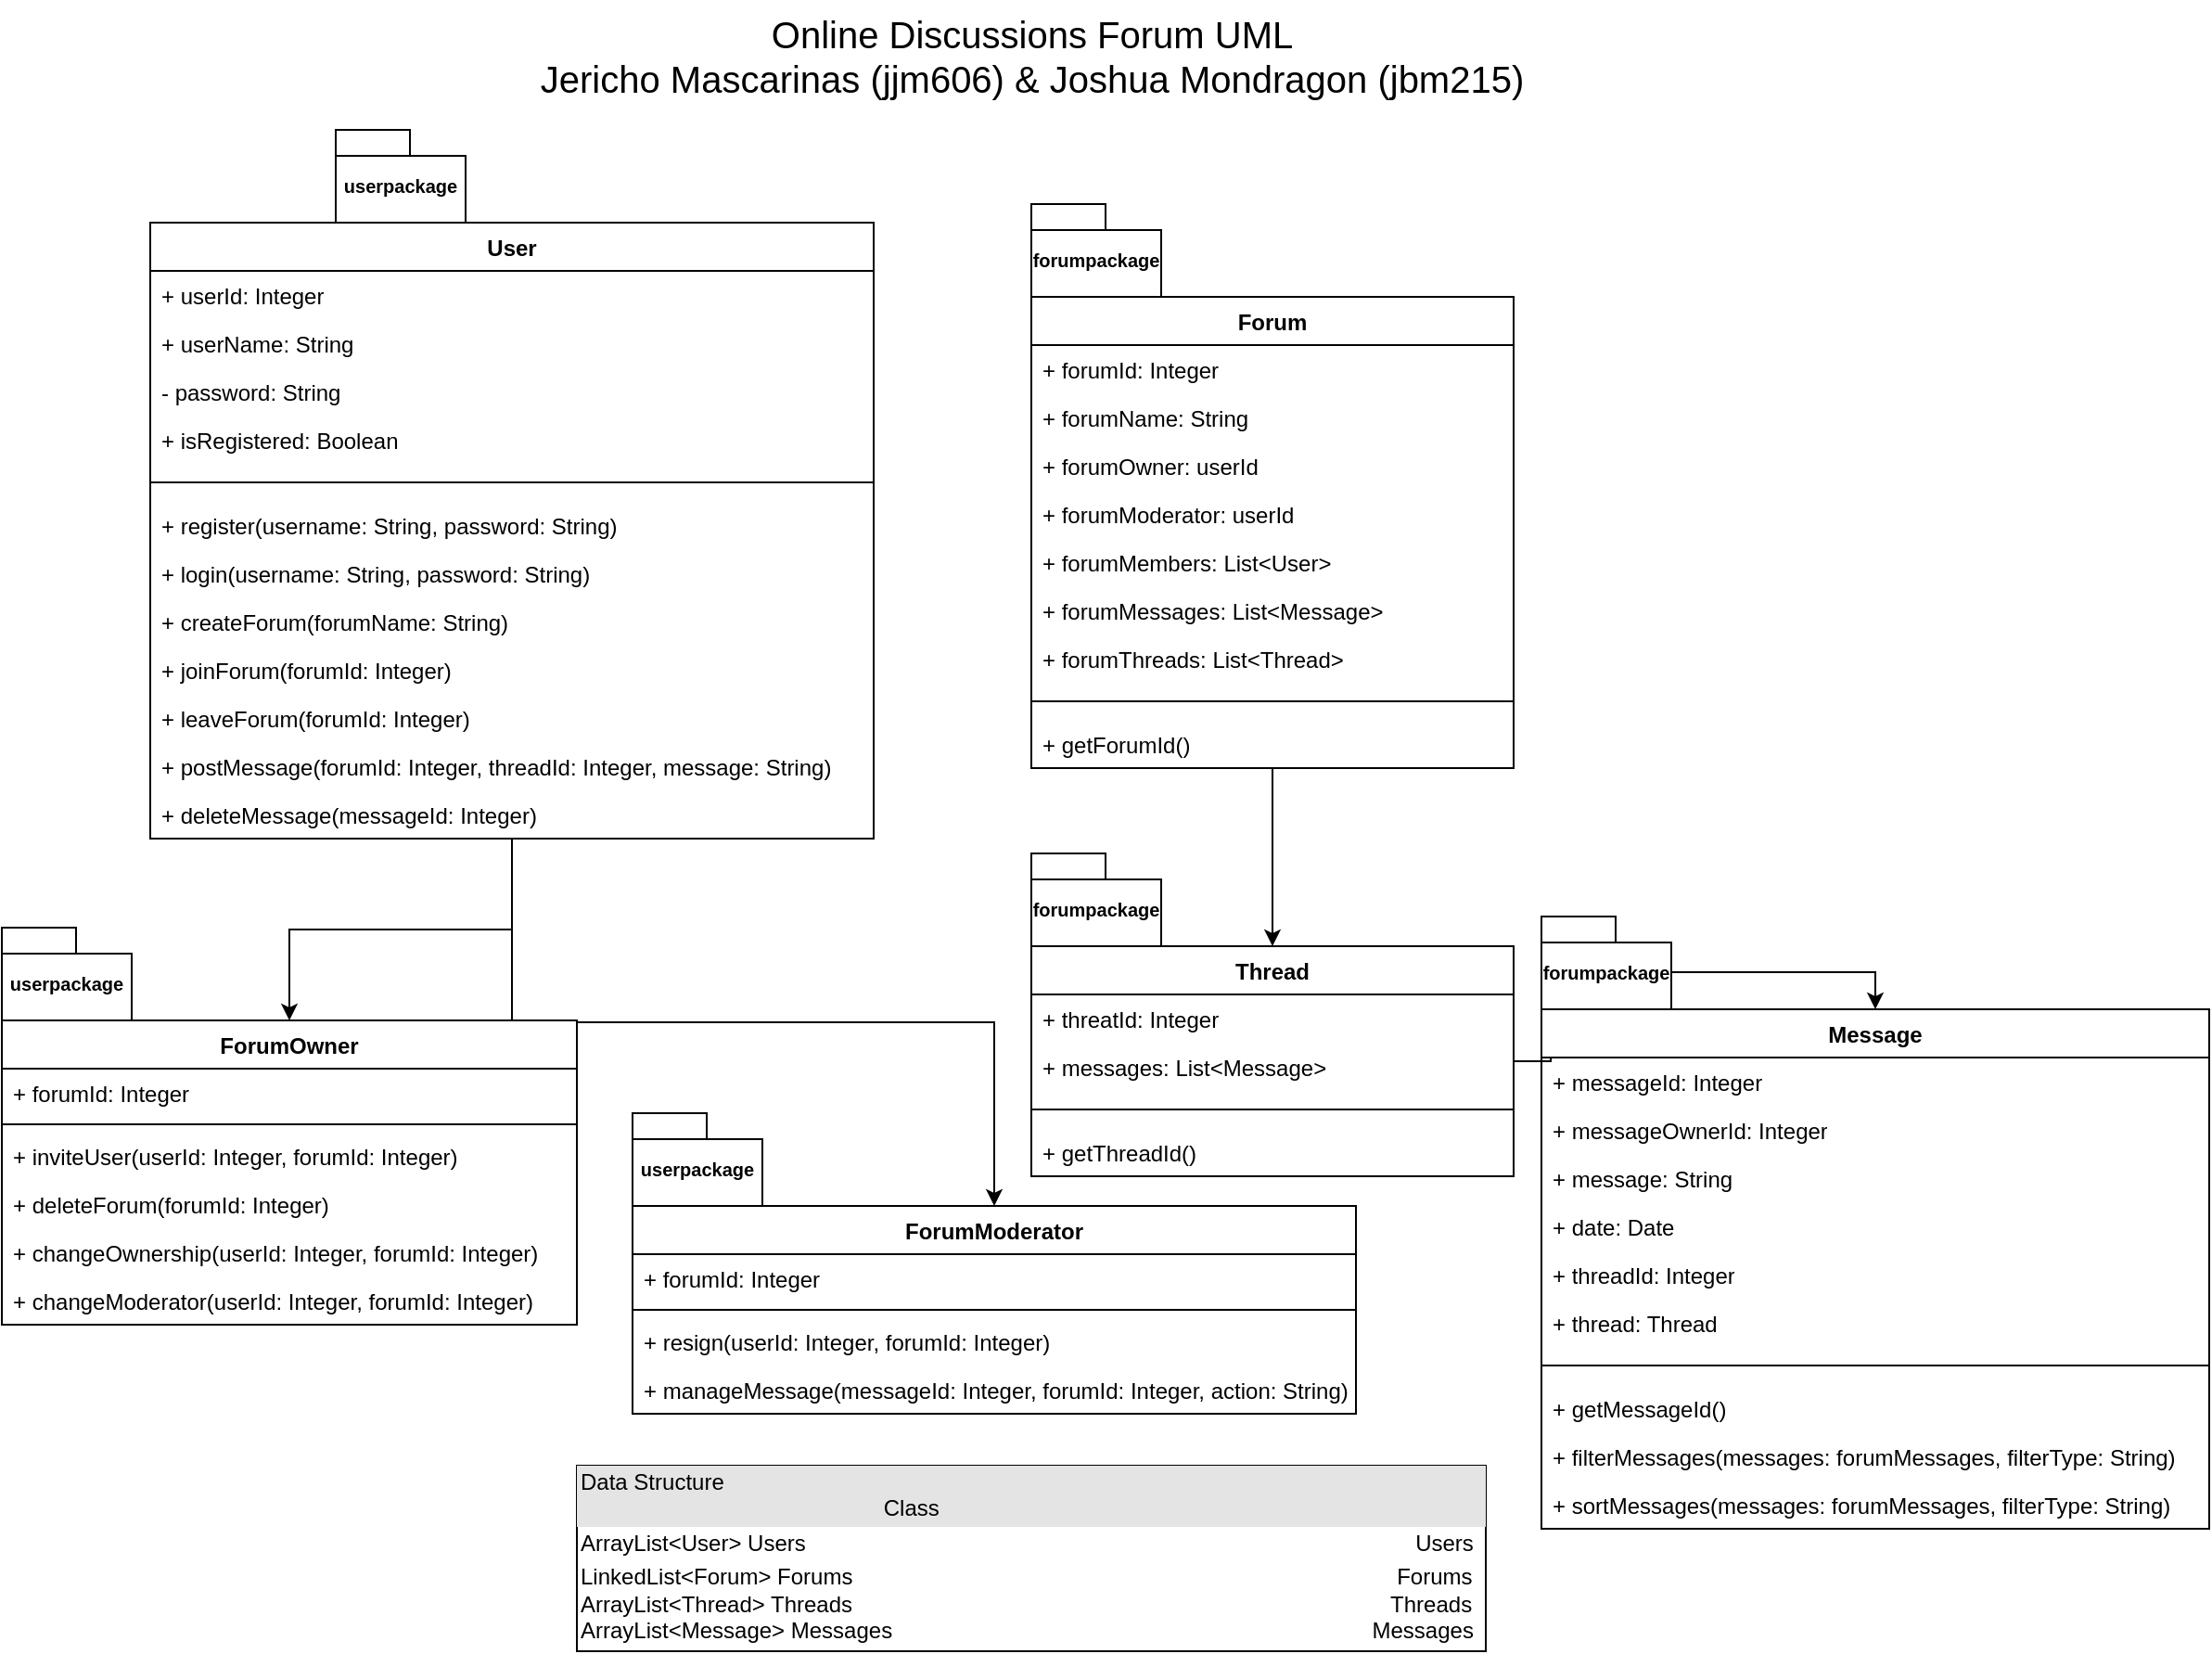 <mxfile version="26.1.0">
  <diagram name="Page-1" id="V61YrVBHvEC8E2RWh_0l">
    <mxGraphModel dx="1804" dy="1747" grid="1" gridSize="10" guides="1" tooltips="1" connect="1" arrows="1" fold="1" page="1" pageScale="1" pageWidth="850" pageHeight="1100" math="0" shadow="0">
      <root>
        <mxCell id="0" />
        <mxCell id="1" parent="0" />
        <mxCell id="E9AIwkvTZLpxA2_Lacmk-5" value="&lt;font style=&quot;font-size: 20px;&quot;&gt;Online Discussions Forum UML&lt;/font&gt;&lt;div&gt;&lt;font style=&quot;font-size: 20px;&quot;&gt;Jericho Mascarinas (jjm606) &amp;amp; Joshua Mondragon (jbm215)&lt;/font&gt;&lt;/div&gt;" style="text;html=1;align=center;verticalAlign=middle;resizable=0;points=[];autosize=1;strokeColor=none;fillColor=none;" parent="1" vertex="1">
          <mxGeometry x="20" y="-30" width="550" height="60" as="geometry" />
        </mxCell>
        <mxCell id="OSmWsUJ99edpbuE0bPvC-14" style="edgeStyle=orthogonalEdgeStyle;rounded=0;orthogonalLoop=1;jettySize=auto;html=1;entryX=0.5;entryY=0;entryDx=0;entryDy=0;" parent="1" source="E9AIwkvTZLpxA2_Lacmk-6" target="OSmWsUJ99edpbuE0bPvC-6" edge="1">
          <mxGeometry relative="1" as="geometry" />
        </mxCell>
        <mxCell id="OSmWsUJ99edpbuE0bPvC-26" style="edgeStyle=orthogonalEdgeStyle;rounded=0;orthogonalLoop=1;jettySize=auto;html=1;entryX=0.5;entryY=0;entryDx=0;entryDy=0;" parent="1" source="E9AIwkvTZLpxA2_Lacmk-6" target="OSmWsUJ99edpbuE0bPvC-19" edge="1">
          <mxGeometry relative="1" as="geometry" />
        </mxCell>
        <mxCell id="E9AIwkvTZLpxA2_Lacmk-6" value="User" style="swimlane;fontStyle=1;align=center;verticalAlign=top;childLayout=stackLayout;horizontal=1;startSize=26;horizontalStack=0;resizeParent=1;resizeParentMax=0;resizeLast=0;collapsible=1;marginBottom=0;whiteSpace=wrap;html=1;" parent="1" vertex="1">
          <mxGeometry x="-180" y="90" width="390" height="332" as="geometry">
            <mxRectangle x="-20" y="90" width="70" height="30" as="alternateBounds" />
          </mxGeometry>
        </mxCell>
        <mxCell id="E9AIwkvTZLpxA2_Lacmk-7" value="+ userId: Integer" style="text;strokeColor=none;fillColor=none;align=left;verticalAlign=top;spacingLeft=4;spacingRight=4;overflow=hidden;rotatable=0;points=[[0,0.5],[1,0.5]];portConstraint=eastwest;whiteSpace=wrap;html=1;" parent="E9AIwkvTZLpxA2_Lacmk-6" vertex="1">
          <mxGeometry y="26" width="390" height="26" as="geometry" />
        </mxCell>
        <mxCell id="E9AIwkvTZLpxA2_Lacmk-10" value="+ userName: String" style="text;strokeColor=none;fillColor=none;align=left;verticalAlign=top;spacingLeft=4;spacingRight=4;overflow=hidden;rotatable=0;points=[[0,0.5],[1,0.5]];portConstraint=eastwest;whiteSpace=wrap;html=1;" parent="E9AIwkvTZLpxA2_Lacmk-6" vertex="1">
          <mxGeometry y="52" width="390" height="26" as="geometry" />
        </mxCell>
        <mxCell id="E9AIwkvTZLpxA2_Lacmk-11" value="- password: String" style="text;strokeColor=none;fillColor=none;align=left;verticalAlign=top;spacingLeft=4;spacingRight=4;overflow=hidden;rotatable=0;points=[[0,0.5],[1,0.5]];portConstraint=eastwest;whiteSpace=wrap;html=1;" parent="E9AIwkvTZLpxA2_Lacmk-6" vertex="1">
          <mxGeometry y="78" width="390" height="26" as="geometry" />
        </mxCell>
        <mxCell id="AWK8zqZUOxQBZjhrDSJQ-1" value="+ isRegistered: Boolean" style="text;strokeColor=none;fillColor=none;align=left;verticalAlign=top;spacingLeft=4;spacingRight=4;overflow=hidden;rotatable=0;points=[[0,0.5],[1,0.5]];portConstraint=eastwest;whiteSpace=wrap;html=1;" parent="E9AIwkvTZLpxA2_Lacmk-6" vertex="1">
          <mxGeometry y="104" width="390" height="26" as="geometry" />
        </mxCell>
        <mxCell id="E9AIwkvTZLpxA2_Lacmk-8" value="" style="line;strokeWidth=1;fillColor=none;align=left;verticalAlign=middle;spacingTop=-1;spacingLeft=3;spacingRight=3;rotatable=0;labelPosition=right;points=[];portConstraint=eastwest;strokeColor=inherit;" parent="E9AIwkvTZLpxA2_Lacmk-6" vertex="1">
          <mxGeometry y="130" width="390" height="20" as="geometry" />
        </mxCell>
        <mxCell id="AWK8zqZUOxQBZjhrDSJQ-2" value="+ register(username: String, password: String)" style="text;strokeColor=none;fillColor=none;align=left;verticalAlign=top;spacingLeft=4;spacingRight=4;overflow=hidden;rotatable=0;points=[[0,0.5],[1,0.5]];portConstraint=eastwest;whiteSpace=wrap;html=1;" parent="E9AIwkvTZLpxA2_Lacmk-6" vertex="1">
          <mxGeometry y="150" width="390" height="26" as="geometry" />
        </mxCell>
        <mxCell id="E9AIwkvTZLpxA2_Lacmk-9" value="+ login(username: String, password: String)" style="text;strokeColor=none;fillColor=none;align=left;verticalAlign=top;spacingLeft=4;spacingRight=4;overflow=hidden;rotatable=0;points=[[0,0.5],[1,0.5]];portConstraint=eastwest;whiteSpace=wrap;html=1;" parent="E9AIwkvTZLpxA2_Lacmk-6" vertex="1">
          <mxGeometry y="176" width="390" height="26" as="geometry" />
        </mxCell>
        <mxCell id="OSmWsUJ99edpbuE0bPvC-5" value="+ createForum(forumName: String)" style="text;strokeColor=none;fillColor=none;align=left;verticalAlign=top;spacingLeft=4;spacingRight=4;overflow=hidden;rotatable=0;points=[[0,0.5],[1,0.5]];portConstraint=eastwest;whiteSpace=wrap;html=1;" parent="E9AIwkvTZLpxA2_Lacmk-6" vertex="1">
          <mxGeometry y="202" width="390" height="26" as="geometry" />
        </mxCell>
        <mxCell id="AWK8zqZUOxQBZjhrDSJQ-3" value="+ joinForum(forumId: Integer)" style="text;strokeColor=none;fillColor=none;align=left;verticalAlign=top;spacingLeft=4;spacingRight=4;overflow=hidden;rotatable=0;points=[[0,0.5],[1,0.5]];portConstraint=eastwest;whiteSpace=wrap;html=1;" parent="E9AIwkvTZLpxA2_Lacmk-6" vertex="1">
          <mxGeometry y="228" width="390" height="26" as="geometry" />
        </mxCell>
        <mxCell id="AWK8zqZUOxQBZjhrDSJQ-4" value="+ leaveForum(forumId: Integer)" style="text;strokeColor=none;fillColor=none;align=left;verticalAlign=top;spacingLeft=4;spacingRight=4;overflow=hidden;rotatable=0;points=[[0,0.5],[1,0.5]];portConstraint=eastwest;whiteSpace=wrap;html=1;" parent="E9AIwkvTZLpxA2_Lacmk-6" vertex="1">
          <mxGeometry y="254" width="390" height="26" as="geometry" />
        </mxCell>
        <mxCell id="AWK8zqZUOxQBZjhrDSJQ-15" value="+ postMessage(forumId: Integer, threadId: Integer, message: String)" style="text;strokeColor=none;fillColor=none;align=left;verticalAlign=top;spacingLeft=4;spacingRight=4;overflow=hidden;rotatable=0;points=[[0,0.5],[1,0.5]];portConstraint=eastwest;whiteSpace=wrap;html=1;" parent="E9AIwkvTZLpxA2_Lacmk-6" vertex="1">
          <mxGeometry y="280" width="390" height="26" as="geometry" />
        </mxCell>
        <mxCell id="aNXfCR6Jnj52ulI51VNd-1" value="+ deleteMessage(messageId: Integer)" style="text;strokeColor=none;fillColor=none;align=left;verticalAlign=top;spacingLeft=4;spacingRight=4;overflow=hidden;rotatable=0;points=[[0,0.5],[1,0.5]];portConstraint=eastwest;whiteSpace=wrap;html=1;" parent="E9AIwkvTZLpxA2_Lacmk-6" vertex="1">
          <mxGeometry y="306" width="390" height="26" as="geometry" />
        </mxCell>
        <mxCell id="OSmWsUJ99edpbuE0bPvC-3" style="edgeStyle=orthogonalEdgeStyle;rounded=0;orthogonalLoop=1;jettySize=auto;html=1;entryX=0.5;entryY=0;entryDx=0;entryDy=0;" parent="1" source="AWK8zqZUOxQBZjhrDSJQ-5" target="AWK8zqZUOxQBZjhrDSJQ-16" edge="1">
          <mxGeometry relative="1" as="geometry" />
        </mxCell>
        <mxCell id="AWK8zqZUOxQBZjhrDSJQ-5" value="Forum" style="swimlane;fontStyle=1;align=center;verticalAlign=top;childLayout=stackLayout;horizontal=1;startSize=26;horizontalStack=0;resizeParent=1;resizeParentMax=0;resizeLast=0;collapsible=1;marginBottom=0;whiteSpace=wrap;html=1;" parent="1" vertex="1">
          <mxGeometry x="295" y="130" width="260" height="254" as="geometry">
            <mxRectangle x="-20" y="90" width="70" height="30" as="alternateBounds" />
          </mxGeometry>
        </mxCell>
        <mxCell id="AWK8zqZUOxQBZjhrDSJQ-6" value="+ forumId: Integer" style="text;strokeColor=none;fillColor=none;align=left;verticalAlign=top;spacingLeft=4;spacingRight=4;overflow=hidden;rotatable=0;points=[[0,0.5],[1,0.5]];portConstraint=eastwest;whiteSpace=wrap;html=1;" parent="AWK8zqZUOxQBZjhrDSJQ-5" vertex="1">
          <mxGeometry y="26" width="260" height="26" as="geometry" />
        </mxCell>
        <mxCell id="OSmWsUJ99edpbuE0bPvC-1" value="+ forumName: String&lt;div&gt;&lt;br&gt;&lt;/div&gt;" style="text;strokeColor=none;fillColor=none;align=left;verticalAlign=top;spacingLeft=4;spacingRight=4;overflow=hidden;rotatable=0;points=[[0,0.5],[1,0.5]];portConstraint=eastwest;whiteSpace=wrap;html=1;" parent="AWK8zqZUOxQBZjhrDSJQ-5" vertex="1">
          <mxGeometry y="52" width="260" height="26" as="geometry" />
        </mxCell>
        <mxCell id="OSmWsUJ99edpbuE0bPvC-2" value="+ forumOwner: userId&lt;div&gt;&lt;br&gt;&lt;/div&gt;" style="text;strokeColor=none;fillColor=none;align=left;verticalAlign=top;spacingLeft=4;spacingRight=4;overflow=hidden;rotatable=0;points=[[0,0.5],[1,0.5]];portConstraint=eastwest;whiteSpace=wrap;html=1;" parent="AWK8zqZUOxQBZjhrDSJQ-5" vertex="1">
          <mxGeometry y="78" width="260" height="26" as="geometry" />
        </mxCell>
        <mxCell id="OSmWsUJ99edpbuE0bPvC-4" value="+ forumModerator: userId&lt;div&gt;&lt;br&gt;&lt;/div&gt;" style="text;strokeColor=none;fillColor=none;align=left;verticalAlign=top;spacingLeft=4;spacingRight=4;overflow=hidden;rotatable=0;points=[[0,0.5],[1,0.5]];portConstraint=eastwest;whiteSpace=wrap;html=1;" parent="AWK8zqZUOxQBZjhrDSJQ-5" vertex="1">
          <mxGeometry y="104" width="260" height="26" as="geometry" />
        </mxCell>
        <mxCell id="aNXfCR6Jnj52ulI51VNd-9" value="+ forumMembers: List&amp;lt;User&amp;gt;&lt;div&gt;&lt;br&gt;&lt;/div&gt;" style="text;strokeColor=none;fillColor=none;align=left;verticalAlign=top;spacingLeft=4;spacingRight=4;overflow=hidden;rotatable=0;points=[[0,0.5],[1,0.5]];portConstraint=eastwest;whiteSpace=wrap;html=1;" parent="AWK8zqZUOxQBZjhrDSJQ-5" vertex="1">
          <mxGeometry y="130" width="260" height="26" as="geometry" />
        </mxCell>
        <mxCell id="aNXfCR6Jnj52ulI51VNd-10" value="+ forumMessages: List&amp;lt;Message&amp;gt;&lt;div&gt;&lt;br&gt;&lt;/div&gt;" style="text;strokeColor=none;fillColor=none;align=left;verticalAlign=top;spacingLeft=4;spacingRight=4;overflow=hidden;rotatable=0;points=[[0,0.5],[1,0.5]];portConstraint=eastwest;whiteSpace=wrap;html=1;" parent="AWK8zqZUOxQBZjhrDSJQ-5" vertex="1">
          <mxGeometry y="156" width="260" height="26" as="geometry" />
        </mxCell>
        <mxCell id="aNXfCR6Jnj52ulI51VNd-11" value="+ forumThreads: List&amp;lt;Thread&amp;gt;&lt;div&gt;&lt;br&gt;&lt;/div&gt;" style="text;strokeColor=none;fillColor=none;align=left;verticalAlign=top;spacingLeft=4;spacingRight=4;overflow=hidden;rotatable=0;points=[[0,0.5],[1,0.5]];portConstraint=eastwest;whiteSpace=wrap;html=1;" parent="AWK8zqZUOxQBZjhrDSJQ-5" vertex="1">
          <mxGeometry y="182" width="260" height="26" as="geometry" />
        </mxCell>
        <mxCell id="AWK8zqZUOxQBZjhrDSJQ-10" value="" style="line;strokeWidth=1;fillColor=none;align=left;verticalAlign=middle;spacingTop=-1;spacingLeft=3;spacingRight=3;rotatable=0;labelPosition=right;points=[];portConstraint=eastwest;strokeColor=inherit;" parent="AWK8zqZUOxQBZjhrDSJQ-5" vertex="1">
          <mxGeometry y="208" width="260" height="20" as="geometry" />
        </mxCell>
        <mxCell id="AWK8zqZUOxQBZjhrDSJQ-11" value="+ getForumId()" style="text;strokeColor=none;fillColor=none;align=left;verticalAlign=top;spacingLeft=4;spacingRight=4;overflow=hidden;rotatable=0;points=[[0,0.5],[1,0.5]];portConstraint=eastwest;whiteSpace=wrap;html=1;" parent="AWK8zqZUOxQBZjhrDSJQ-5" vertex="1">
          <mxGeometry y="228" width="260" height="26" as="geometry" />
        </mxCell>
        <mxCell id="OSmWsUJ99edpbuE0bPvC-30" style="edgeStyle=orthogonalEdgeStyle;rounded=0;orthogonalLoop=1;jettySize=auto;html=1;entryX=0.5;entryY=0;entryDx=0;entryDy=0;" parent="1" source="AWK8zqZUOxQBZjhrDSJQ-16" target="AWK8zqZUOxQBZjhrDSJQ-20" edge="1">
          <mxGeometry relative="1" as="geometry" />
        </mxCell>
        <mxCell id="AWK8zqZUOxQBZjhrDSJQ-16" value="Thread" style="swimlane;fontStyle=1;align=center;verticalAlign=top;childLayout=stackLayout;horizontal=1;startSize=26;horizontalStack=0;resizeParent=1;resizeParentMax=0;resizeLast=0;collapsible=1;marginBottom=0;whiteSpace=wrap;html=1;" parent="1" vertex="1">
          <mxGeometry x="295" y="480" width="260" height="124" as="geometry">
            <mxRectangle x="-20" y="90" width="70" height="30" as="alternateBounds" />
          </mxGeometry>
        </mxCell>
        <mxCell id="AWK8zqZUOxQBZjhrDSJQ-17" value="+ threatId: Integer" style="text;strokeColor=none;fillColor=none;align=left;verticalAlign=top;spacingLeft=4;spacingRight=4;overflow=hidden;rotatable=0;points=[[0,0.5],[1,0.5]];portConstraint=eastwest;whiteSpace=wrap;html=1;" parent="AWK8zqZUOxQBZjhrDSJQ-16" vertex="1">
          <mxGeometry y="26" width="260" height="26" as="geometry" />
        </mxCell>
        <mxCell id="aNXfCR6Jnj52ulI51VNd-8" value="+ messages: List&amp;lt;Message&amp;gt;" style="text;strokeColor=none;fillColor=none;align=left;verticalAlign=top;spacingLeft=4;spacingRight=4;overflow=hidden;rotatable=0;points=[[0,0.5],[1,0.5]];portConstraint=eastwest;whiteSpace=wrap;html=1;" parent="AWK8zqZUOxQBZjhrDSJQ-16" vertex="1">
          <mxGeometry y="52" width="260" height="26" as="geometry" />
        </mxCell>
        <mxCell id="AWK8zqZUOxQBZjhrDSJQ-18" value="" style="line;strokeWidth=1;fillColor=none;align=left;verticalAlign=middle;spacingTop=-1;spacingLeft=3;spacingRight=3;rotatable=0;labelPosition=right;points=[];portConstraint=eastwest;strokeColor=inherit;" parent="AWK8zqZUOxQBZjhrDSJQ-16" vertex="1">
          <mxGeometry y="78" width="260" height="20" as="geometry" />
        </mxCell>
        <mxCell id="AWK8zqZUOxQBZjhrDSJQ-19" value="+ getThreadId()" style="text;strokeColor=none;fillColor=none;align=left;verticalAlign=top;spacingLeft=4;spacingRight=4;overflow=hidden;rotatable=0;points=[[0,0.5],[1,0.5]];portConstraint=eastwest;whiteSpace=wrap;html=1;" parent="AWK8zqZUOxQBZjhrDSJQ-16" vertex="1">
          <mxGeometry y="98" width="260" height="26" as="geometry" />
        </mxCell>
        <mxCell id="AWK8zqZUOxQBZjhrDSJQ-20" value="Message" style="swimlane;fontStyle=1;align=center;verticalAlign=top;childLayout=stackLayout;horizontal=1;startSize=26;horizontalStack=0;resizeParent=1;resizeParentMax=0;resizeLast=0;collapsible=1;marginBottom=0;whiteSpace=wrap;html=1;" parent="1" vertex="1">
          <mxGeometry x="570" y="514" width="360" height="280" as="geometry">
            <mxRectangle x="-20" y="90" width="70" height="30" as="alternateBounds" />
          </mxGeometry>
        </mxCell>
        <mxCell id="AWK8zqZUOxQBZjhrDSJQ-21" value="+ messageId: Integer" style="text;strokeColor=none;fillColor=none;align=left;verticalAlign=top;spacingLeft=4;spacingRight=4;overflow=hidden;rotatable=0;points=[[0,0.5],[1,0.5]];portConstraint=eastwest;whiteSpace=wrap;html=1;" parent="AWK8zqZUOxQBZjhrDSJQ-20" vertex="1">
          <mxGeometry y="26" width="360" height="26" as="geometry" />
        </mxCell>
        <mxCell id="OSmWsUJ99edpbuE0bPvC-27" value="+ messageOwnerId: Integer" style="text;strokeColor=none;fillColor=none;align=left;verticalAlign=top;spacingLeft=4;spacingRight=4;overflow=hidden;rotatable=0;points=[[0,0.5],[1,0.5]];portConstraint=eastwest;whiteSpace=wrap;html=1;" parent="AWK8zqZUOxQBZjhrDSJQ-20" vertex="1">
          <mxGeometry y="52" width="360" height="26" as="geometry" />
        </mxCell>
        <mxCell id="OSmWsUJ99edpbuE0bPvC-28" value="+ message: String" style="text;strokeColor=none;fillColor=none;align=left;verticalAlign=top;spacingLeft=4;spacingRight=4;overflow=hidden;rotatable=0;points=[[0,0.5],[1,0.5]];portConstraint=eastwest;whiteSpace=wrap;html=1;" parent="AWK8zqZUOxQBZjhrDSJQ-20" vertex="1">
          <mxGeometry y="78" width="360" height="26" as="geometry" />
        </mxCell>
        <mxCell id="aNXfCR6Jnj52ulI51VNd-6" value="+ date: Date" style="text;strokeColor=none;fillColor=none;align=left;verticalAlign=top;spacingLeft=4;spacingRight=4;overflow=hidden;rotatable=0;points=[[0,0.5],[1,0.5]];portConstraint=eastwest;whiteSpace=wrap;html=1;" parent="AWK8zqZUOxQBZjhrDSJQ-20" vertex="1">
          <mxGeometry y="104" width="360" height="26" as="geometry" />
        </mxCell>
        <mxCell id="OSmWsUJ99edpbuE0bPvC-29" value="+ threadId: Integer" style="text;strokeColor=none;fillColor=none;align=left;verticalAlign=top;spacingLeft=4;spacingRight=4;overflow=hidden;rotatable=0;points=[[0,0.5],[1,0.5]];portConstraint=eastwest;whiteSpace=wrap;html=1;" parent="AWK8zqZUOxQBZjhrDSJQ-20" vertex="1">
          <mxGeometry y="130" width="360" height="26" as="geometry" />
        </mxCell>
        <mxCell id="aNXfCR6Jnj52ulI51VNd-7" value="+ thread: Thread" style="text;strokeColor=none;fillColor=none;align=left;verticalAlign=top;spacingLeft=4;spacingRight=4;overflow=hidden;rotatable=0;points=[[0,0.5],[1,0.5]];portConstraint=eastwest;whiteSpace=wrap;html=1;" parent="AWK8zqZUOxQBZjhrDSJQ-20" vertex="1">
          <mxGeometry y="156" width="360" height="26" as="geometry" />
        </mxCell>
        <mxCell id="AWK8zqZUOxQBZjhrDSJQ-22" value="" style="line;strokeWidth=1;fillColor=none;align=left;verticalAlign=middle;spacingTop=-1;spacingLeft=3;spacingRight=3;rotatable=0;labelPosition=right;points=[];portConstraint=eastwest;strokeColor=inherit;" parent="AWK8zqZUOxQBZjhrDSJQ-20" vertex="1">
          <mxGeometry y="182" width="360" height="20" as="geometry" />
        </mxCell>
        <mxCell id="AWK8zqZUOxQBZjhrDSJQ-23" value="+ getMessageId()" style="text;strokeColor=none;fillColor=none;align=left;verticalAlign=top;spacingLeft=4;spacingRight=4;overflow=hidden;rotatable=0;points=[[0,0.5],[1,0.5]];portConstraint=eastwest;whiteSpace=wrap;html=1;" parent="AWK8zqZUOxQBZjhrDSJQ-20" vertex="1">
          <mxGeometry y="202" width="360" height="26" as="geometry" />
        </mxCell>
        <mxCell id="aNXfCR6Jnj52ulI51VNd-12" value="+ filterMessages(messages: forumMessages, filterType: String)" style="text;strokeColor=none;fillColor=none;align=left;verticalAlign=top;spacingLeft=4;spacingRight=4;overflow=hidden;rotatable=0;points=[[0,0.5],[1,0.5]];portConstraint=eastwest;whiteSpace=wrap;html=1;" parent="AWK8zqZUOxQBZjhrDSJQ-20" vertex="1">
          <mxGeometry y="228" width="360" height="26" as="geometry" />
        </mxCell>
        <mxCell id="aNXfCR6Jnj52ulI51VNd-13" value="+ sortMessages(messages: forumMessages, filterType: String)" style="text;strokeColor=none;fillColor=none;align=left;verticalAlign=top;spacingLeft=4;spacingRight=4;overflow=hidden;rotatable=0;points=[[0,0.5],[1,0.5]];portConstraint=eastwest;whiteSpace=wrap;html=1;" parent="AWK8zqZUOxQBZjhrDSJQ-20" vertex="1">
          <mxGeometry y="254" width="360" height="26" as="geometry" />
        </mxCell>
        <mxCell id="OSmWsUJ99edpbuE0bPvC-6" value="ForumOwner" style="swimlane;fontStyle=1;align=center;verticalAlign=top;childLayout=stackLayout;horizontal=1;startSize=26;horizontalStack=0;resizeParent=1;resizeParentMax=0;resizeLast=0;collapsible=1;marginBottom=0;whiteSpace=wrap;html=1;" parent="1" vertex="1">
          <mxGeometry x="-260" y="520" width="310" height="164" as="geometry" />
        </mxCell>
        <mxCell id="OSmWsUJ99edpbuE0bPvC-7" value="+ forumId: Integer" style="text;strokeColor=none;fillColor=none;align=left;verticalAlign=top;spacingLeft=4;spacingRight=4;overflow=hidden;rotatable=0;points=[[0,0.5],[1,0.5]];portConstraint=eastwest;whiteSpace=wrap;html=1;" parent="OSmWsUJ99edpbuE0bPvC-6" vertex="1">
          <mxGeometry y="26" width="310" height="26" as="geometry" />
        </mxCell>
        <mxCell id="OSmWsUJ99edpbuE0bPvC-8" value="" style="line;strokeWidth=1;fillColor=none;align=left;verticalAlign=middle;spacingTop=-1;spacingLeft=3;spacingRight=3;rotatable=0;labelPosition=right;points=[];portConstraint=eastwest;strokeColor=inherit;" parent="OSmWsUJ99edpbuE0bPvC-6" vertex="1">
          <mxGeometry y="52" width="310" height="8" as="geometry" />
        </mxCell>
        <mxCell id="OSmWsUJ99edpbuE0bPvC-16" value="+ inviteUser(userId: Integer, forumId: Integer)" style="text;strokeColor=none;fillColor=none;align=left;verticalAlign=top;spacingLeft=4;spacingRight=4;overflow=hidden;rotatable=0;points=[[0,0.5],[1,0.5]];portConstraint=eastwest;whiteSpace=wrap;html=1;" parent="OSmWsUJ99edpbuE0bPvC-6" vertex="1">
          <mxGeometry y="60" width="310" height="26" as="geometry" />
        </mxCell>
        <mxCell id="OSmWsUJ99edpbuE0bPvC-9" value="+ deleteForum(forumId: Integer)" style="text;strokeColor=none;fillColor=none;align=left;verticalAlign=top;spacingLeft=4;spacingRight=4;overflow=hidden;rotatable=0;points=[[0,0.5],[1,0.5]];portConstraint=eastwest;whiteSpace=wrap;html=1;" parent="OSmWsUJ99edpbuE0bPvC-6" vertex="1">
          <mxGeometry y="86" width="310" height="26" as="geometry" />
        </mxCell>
        <mxCell id="OSmWsUJ99edpbuE0bPvC-18" value="+ changeOwnership(userId: Integer, forumId: Integer)" style="text;strokeColor=none;fillColor=none;align=left;verticalAlign=top;spacingLeft=4;spacingRight=4;overflow=hidden;rotatable=0;points=[[0,0.5],[1,0.5]];portConstraint=eastwest;whiteSpace=wrap;html=1;" parent="OSmWsUJ99edpbuE0bPvC-6" vertex="1">
          <mxGeometry y="112" width="310" height="26" as="geometry" />
        </mxCell>
        <mxCell id="OSmWsUJ99edpbuE0bPvC-17" value="+ changeModerator(userId: Integer, forumId: Integer)" style="text;strokeColor=none;fillColor=none;align=left;verticalAlign=top;spacingLeft=4;spacingRight=4;overflow=hidden;rotatable=0;points=[[0,0.5],[1,0.5]];portConstraint=eastwest;whiteSpace=wrap;html=1;" parent="OSmWsUJ99edpbuE0bPvC-6" vertex="1">
          <mxGeometry y="138" width="310" height="26" as="geometry" />
        </mxCell>
        <mxCell id="OSmWsUJ99edpbuE0bPvC-19" value="ForumModerator" style="swimlane;fontStyle=1;align=center;verticalAlign=top;childLayout=stackLayout;horizontal=1;startSize=26;horizontalStack=0;resizeParent=1;resizeParentMax=0;resizeLast=0;collapsible=1;marginBottom=0;whiteSpace=wrap;html=1;" parent="1" vertex="1">
          <mxGeometry x="80" y="620" width="390" height="112" as="geometry" />
        </mxCell>
        <mxCell id="OSmWsUJ99edpbuE0bPvC-20" value="+ forumId: Integer" style="text;strokeColor=none;fillColor=none;align=left;verticalAlign=top;spacingLeft=4;spacingRight=4;overflow=hidden;rotatable=0;points=[[0,0.5],[1,0.5]];portConstraint=eastwest;whiteSpace=wrap;html=1;" parent="OSmWsUJ99edpbuE0bPvC-19" vertex="1">
          <mxGeometry y="26" width="390" height="26" as="geometry" />
        </mxCell>
        <mxCell id="OSmWsUJ99edpbuE0bPvC-21" value="" style="line;strokeWidth=1;fillColor=none;align=left;verticalAlign=middle;spacingTop=-1;spacingLeft=3;spacingRight=3;rotatable=0;labelPosition=right;points=[];portConstraint=eastwest;strokeColor=inherit;" parent="OSmWsUJ99edpbuE0bPvC-19" vertex="1">
          <mxGeometry y="52" width="390" height="8" as="geometry" />
        </mxCell>
        <mxCell id="OSmWsUJ99edpbuE0bPvC-22" value="+ resign(userId: Integer, forumId: Integer)" style="text;strokeColor=none;fillColor=none;align=left;verticalAlign=top;spacingLeft=4;spacingRight=4;overflow=hidden;rotatable=0;points=[[0,0.5],[1,0.5]];portConstraint=eastwest;whiteSpace=wrap;html=1;" parent="OSmWsUJ99edpbuE0bPvC-19" vertex="1">
          <mxGeometry y="60" width="390" height="26" as="geometry" />
        </mxCell>
        <mxCell id="OSmWsUJ99edpbuE0bPvC-23" value="+ manageMessage(messageId: Integer, forumId: Integer, action: String)" style="text;strokeColor=none;fillColor=none;align=left;verticalAlign=top;spacingLeft=4;spacingRight=4;overflow=hidden;rotatable=0;points=[[0,0.5],[1,0.5]];portConstraint=eastwest;whiteSpace=wrap;html=1;" parent="OSmWsUJ99edpbuE0bPvC-19" vertex="1">
          <mxGeometry y="86" width="390" height="26" as="geometry" />
        </mxCell>
        <mxCell id="OSmWsUJ99edpbuE0bPvC-31" value="&lt;font style=&quot;font-size: 10px;&quot;&gt;userpackage&lt;/font&gt;" style="shape=folder;fontStyle=1;spacingTop=10;tabWidth=40;tabHeight=14;tabPosition=left;html=1;whiteSpace=wrap;" parent="1" vertex="1">
          <mxGeometry x="-80" y="40" width="70" height="50" as="geometry" />
        </mxCell>
        <mxCell id="OSmWsUJ99edpbuE0bPvC-32" value="&lt;font style=&quot;font-size: 10px;&quot;&gt;userpackage&lt;/font&gt;" style="shape=folder;fontStyle=1;spacingTop=10;tabWidth=40;tabHeight=14;tabPosition=left;html=1;whiteSpace=wrap;" parent="1" vertex="1">
          <mxGeometry x="-260" y="470" width="70" height="50" as="geometry" />
        </mxCell>
        <mxCell id="OSmWsUJ99edpbuE0bPvC-33" value="&lt;font style=&quot;font-size: 10px;&quot;&gt;userpackage&lt;/font&gt;" style="shape=folder;fontStyle=1;spacingTop=10;tabWidth=40;tabHeight=14;tabPosition=left;html=1;whiteSpace=wrap;" parent="1" vertex="1">
          <mxGeometry x="80" y="570" width="70" height="50" as="geometry" />
        </mxCell>
        <mxCell id="OSmWsUJ99edpbuE0bPvC-34" value="&lt;font style=&quot;font-size: 10px;&quot;&gt;forumpackage&lt;/font&gt;" style="shape=folder;fontStyle=1;spacingTop=10;tabWidth=40;tabHeight=14;tabPosition=left;html=1;whiteSpace=wrap;" parent="1" vertex="1">
          <mxGeometry x="295" y="80" width="70" height="50" as="geometry" />
        </mxCell>
        <mxCell id="OSmWsUJ99edpbuE0bPvC-35" value="&lt;font style=&quot;font-size: 10px;&quot;&gt;forumpackage&lt;/font&gt;" style="shape=folder;fontStyle=1;spacingTop=10;tabWidth=40;tabHeight=14;tabPosition=left;html=1;whiteSpace=wrap;" parent="1" vertex="1">
          <mxGeometry x="295" y="430" width="70" height="50" as="geometry" />
        </mxCell>
        <mxCell id="OSmWsUJ99edpbuE0bPvC-36" value="&lt;font style=&quot;font-size: 10px;&quot;&gt;forumpackage&lt;/font&gt;" style="shape=folder;fontStyle=1;spacingTop=10;tabWidth=40;tabHeight=14;tabPosition=left;html=1;whiteSpace=wrap;" parent="1" vertex="1">
          <mxGeometry x="570" y="464" width="70" height="50" as="geometry" />
        </mxCell>
        <mxCell id="aNXfCR6Jnj52ulI51VNd-3" value="&lt;div style=&quot;box-sizing: border-box; width: 100%; background: rgb(228, 228, 228); padding: 2px;&quot;&gt;Data Structure &amp;nbsp; &amp;nbsp; &amp;nbsp; &amp;nbsp; &amp;nbsp; &amp;nbsp; &amp;nbsp; &amp;nbsp; &amp;nbsp; &amp;nbsp; &amp;nbsp; &amp;nbsp; &amp;nbsp; &amp;nbsp; &amp;nbsp; &amp;nbsp; &amp;nbsp; &amp;nbsp; &amp;nbsp; &amp;nbsp; &amp;nbsp; &amp;nbsp; &amp;nbsp; &amp;nbsp; &amp;nbsp; &amp;nbsp; &amp;nbsp; &amp;nbsp; &amp;nbsp; &amp;nbsp; &amp;nbsp; &amp;nbsp; &amp;nbsp; &amp;nbsp;&lt;span style=&quot;white-space: pre;&quot;&gt;&#x9;&lt;span style=&quot;white-space: pre;&quot;&gt;&#x9;&lt;span style=&quot;white-space: pre;&quot;&gt;&#x9;&lt;span style=&quot;white-space: pre;&quot;&gt;&#x9;&lt;span style=&quot;white-space: pre;&quot;&gt;&#x9;&lt;span style=&quot;white-space: pre;&quot;&gt;&#x9; &lt;/span&gt;&lt;/span&gt;&lt;/span&gt;&lt;/span&gt;&lt;/span&gt;&lt;/span&gt;Class&lt;/div&gt;&lt;table style=&quot;width:100%;font-size:1em;&quot; cellpadding=&quot;2&quot; cellspacing=&quot;0&quot;&gt;&lt;tbody&gt;&lt;tr&gt;&lt;td&gt;ArrayList&amp;lt;User&amp;gt; Users&lt;span style=&quot;white-space: pre;&quot;&gt;&#x9;&lt;span style=&quot;white-space: pre;&quot;&gt;&#x9;&lt;span style=&quot;white-space: pre;&quot;&gt;&#x9;&lt;span style=&quot;white-space: pre;&quot;&gt;&#x9;&lt;span style=&quot;white-space: pre;&quot;&gt;&#x9;&lt;span style=&quot;white-space: pre;&quot;&gt;&#x9;&lt;span style=&quot;white-space: pre;&quot;&gt;&#x9;&lt;span style=&quot;white-space: pre;&quot;&gt;&#x9;&lt;span style=&quot;white-space: pre;&quot;&gt;&#x9;&lt;span style=&quot;white-space: pre;&quot;&gt;&#x9;&lt;span style=&quot;white-space: pre;&quot;&gt;&#x9;&lt;span style=&quot;white-space: pre;&quot;&gt;&#x9;       &lt;span style=&quot;white-space: pre;&quot;&gt;Users&lt;/span&gt;&lt;/span&gt;&lt;/span&gt;&lt;/span&gt;&lt;/span&gt;&lt;/span&gt;&lt;/span&gt;&lt;/span&gt;&lt;/span&gt;&lt;/span&gt;&lt;/span&gt;&lt;/span&gt;&lt;/span&gt;&lt;/td&gt;&lt;td&gt;&lt;br&gt;&lt;/td&gt;&lt;/tr&gt;&lt;tr&gt;&lt;td&gt;LinkedList&amp;lt;Forum&amp;gt; Forums&lt;span style=&quot;white-space: pre;&quot;&gt;&#x9;&lt;span style=&quot;white-space: pre;&quot;&gt;&#x9;&lt;span style=&quot;white-space: pre;&quot;&gt;&#x9;&lt;span style=&quot;white-space: pre;&quot;&gt;&#x9;&lt;span style=&quot;white-space: pre;&quot;&gt;&#x9;&lt;span style=&quot;white-space: pre;&quot;&gt;&#x9;&lt;span style=&quot;white-space: pre;&quot;&gt;&#x9;&lt;span style=&quot;white-space: pre;&quot;&gt;&#x9;&lt;span style=&quot;white-space: pre;&quot;&gt;&#x9;&lt;span style=&quot;white-space: pre;&quot;&gt;&#x9;&lt;span style=&quot;white-space: pre;&quot;&gt;&#x9;    &lt;/span&gt;&lt;/span&gt;&lt;/span&gt;Forums&lt;/span&gt;&lt;/span&gt;&lt;/span&gt;&lt;/span&gt;&lt;/span&gt;&lt;/span&gt;&lt;/span&gt;&lt;/span&gt;&lt;br&gt;ArrayList&amp;lt;Thread&amp;gt; Threads&lt;span style=&quot;white-space: pre;&quot;&gt;&#x9;&lt;span style=&quot;white-space: pre;&quot;&gt;&#x9;&lt;span style=&quot;white-space: pre;&quot;&gt;&#x9;&lt;span style=&quot;white-space: pre;&quot;&gt;&#x9;&lt;span style=&quot;white-space: pre;&quot;&gt;&#x9;&lt;span style=&quot;white-space: pre;&quot;&gt;&#x9;&lt;span style=&quot;white-space: pre;&quot;&gt;&#x9;&lt;span style=&quot;white-space: pre;&quot;&gt;&#x9;&lt;span style=&quot;white-space: pre;&quot;&gt;&#x9;&lt;span style=&quot;white-space: pre;&quot;&gt;&#x9;&lt;span style=&quot;white-space: pre;&quot;&gt;&#x9;   &lt;/span&gt;&lt;/span&gt;&lt;/span&gt;&lt;/span&gt;&lt;/span&gt;&lt;/span&gt;&lt;/span&gt;&lt;/span&gt;Threads&lt;/span&gt;&lt;/span&gt;&lt;/span&gt;&lt;br&gt;ArrayList&amp;lt;Message&amp;gt; Messages&lt;span style=&quot;white-space: pre;&quot;&gt;&#x9;&lt;span style=&quot;white-space: pre;&quot;&gt;&#x9;&lt;span style=&quot;white-space: pre;&quot;&gt;&#x9;&lt;span style=&quot;white-space: pre;&quot;&gt;&#x9;&lt;span style=&quot;white-space: pre;&quot;&gt;&#x9;&lt;span style=&quot;white-space: pre;&quot;&gt;&#x9;&lt;span style=&quot;white-space: pre;&quot;&gt;&#x9;&lt;span style=&quot;white-space: pre;&quot;&gt;&#x9;&lt;span style=&quot;white-space: pre;&quot;&gt;&#x9;&lt;span style=&quot;white-space: pre;&quot;&gt;&#x9;&lt;/span&gt;&lt;/span&gt;Messages&lt;/span&gt;&lt;/span&gt;&lt;/span&gt;&lt;/span&gt;&lt;/span&gt;&lt;/span&gt;&lt;/span&gt;&lt;/span&gt;&lt;/td&gt;&lt;td&gt;&lt;br&gt;&lt;/td&gt;&lt;/tr&gt;&lt;tr&gt;&lt;td&gt;&lt;br&gt;&lt;/td&gt;&lt;td&gt;&lt;/td&gt;&lt;/tr&gt;&lt;/tbody&gt;&lt;/table&gt;" style="verticalAlign=top;align=left;overflow=fill;html=1;whiteSpace=wrap;" parent="1" vertex="1">
          <mxGeometry x="50" y="760" width="490" height="100" as="geometry" />
        </mxCell>
      </root>
    </mxGraphModel>
  </diagram>
</mxfile>
